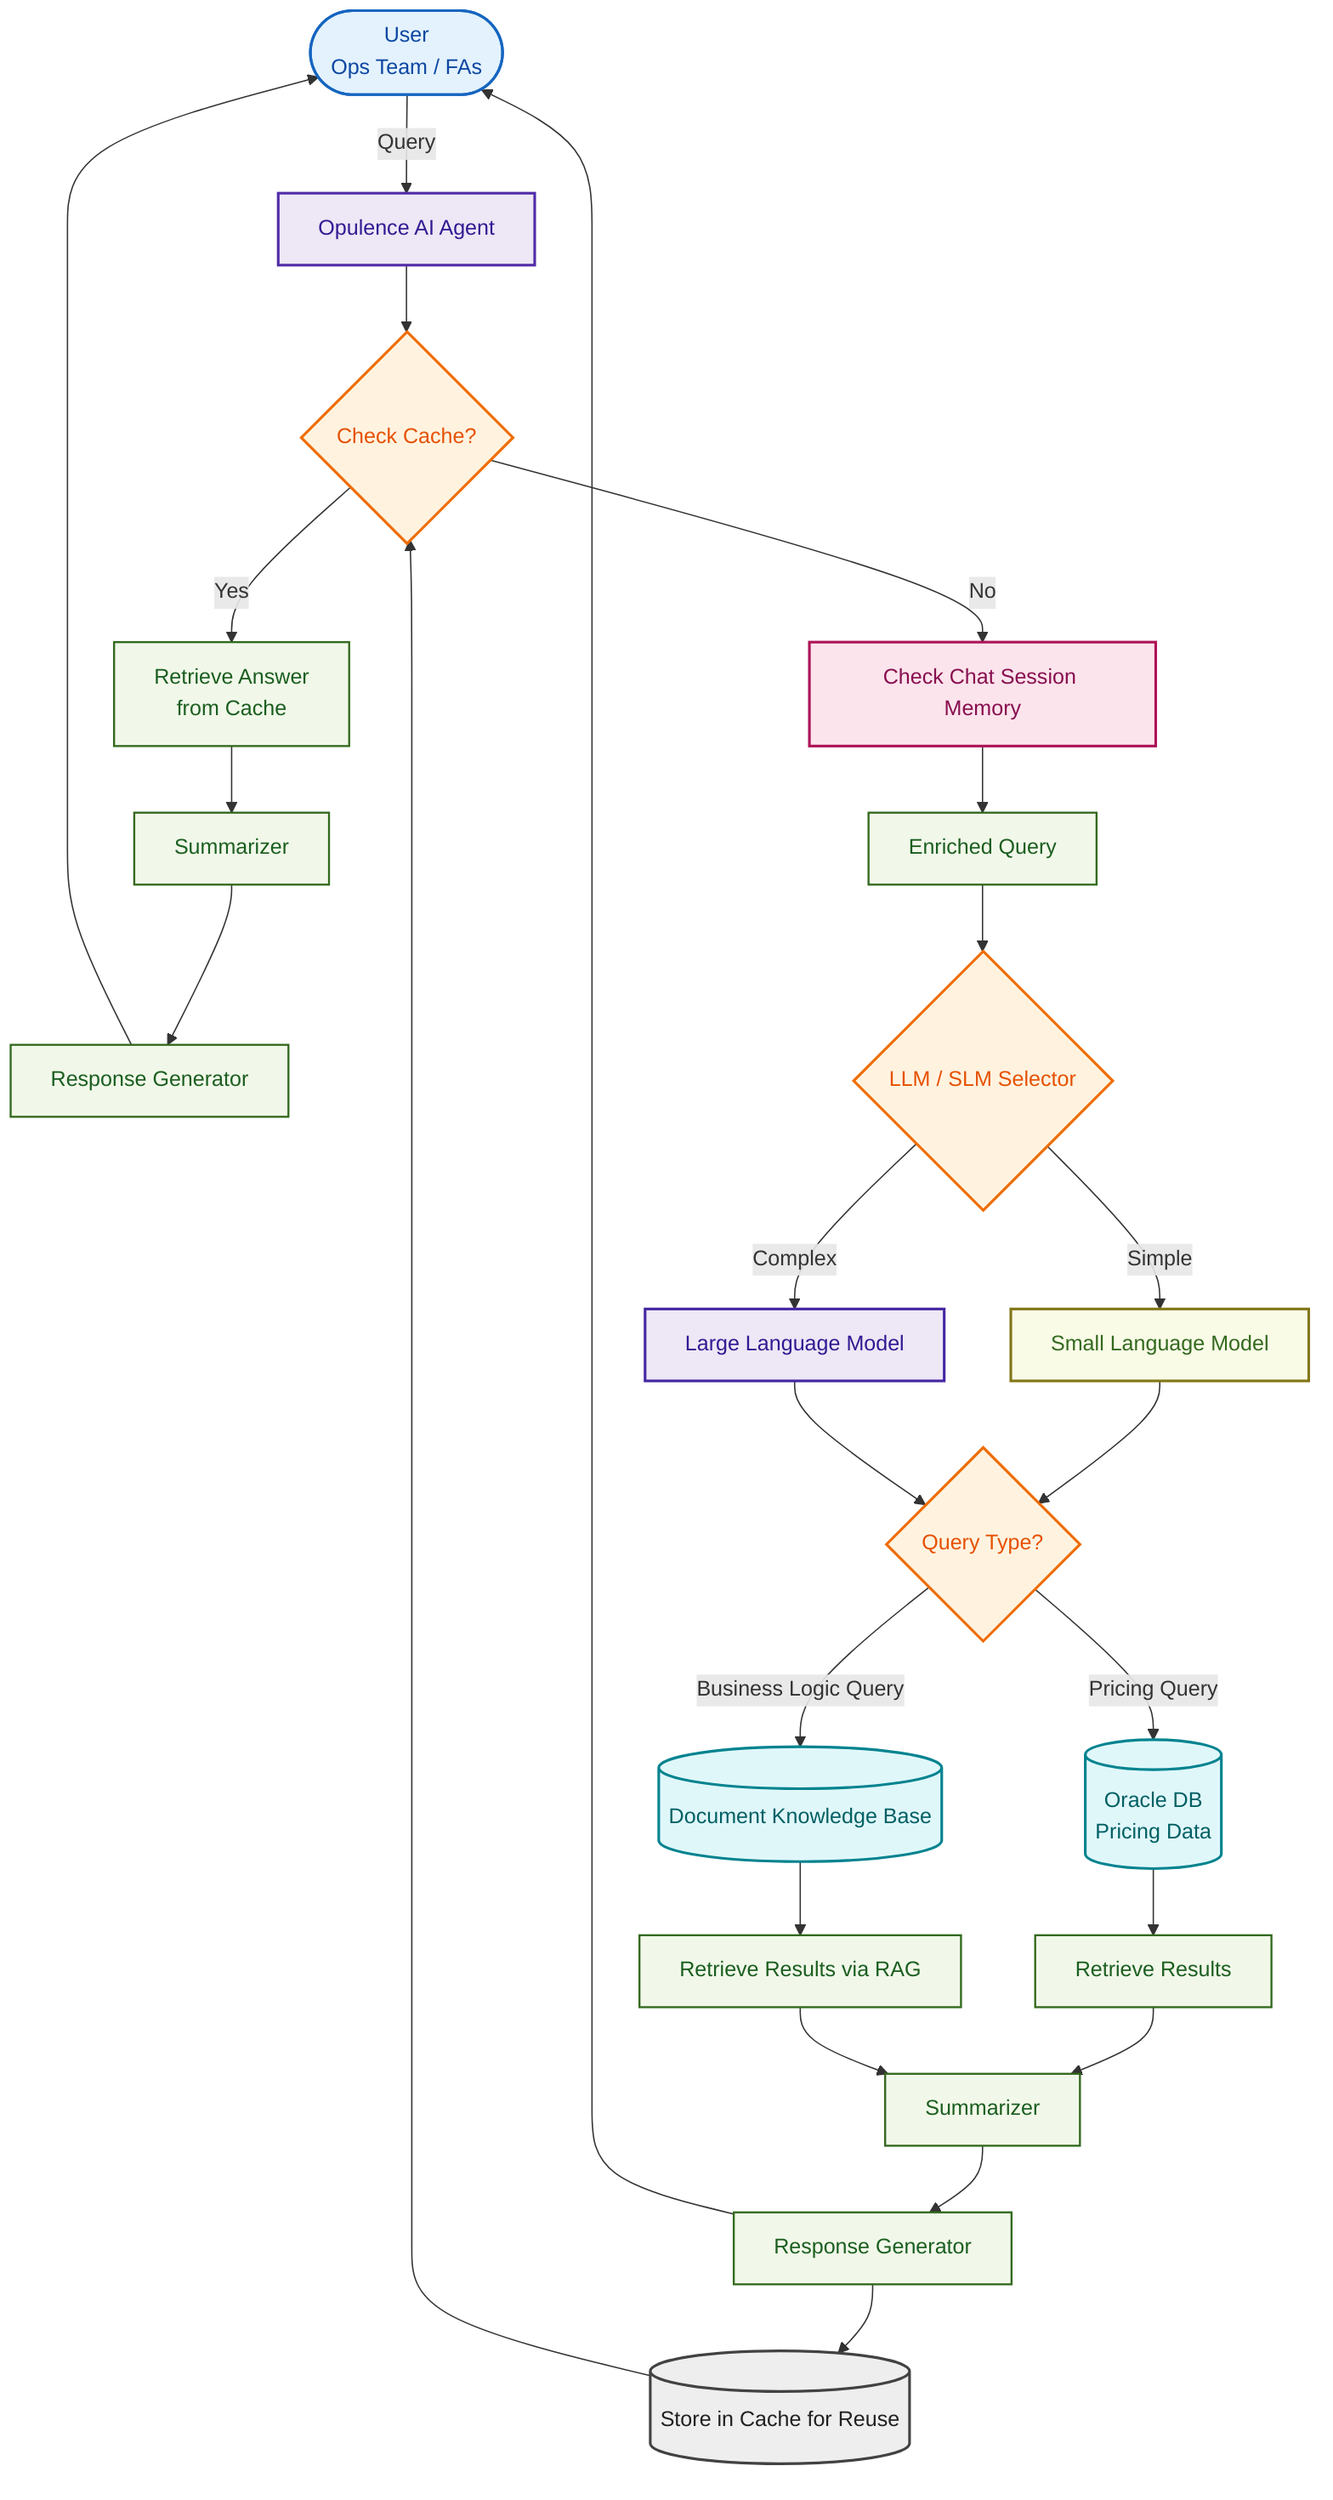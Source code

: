flowchart TD
    %% User
    U([User<br/>Ops Team / FAs]):::user -->|Query| A[Opulence AI Agent]:::agent

    %% Cache check
    A --> B{Check Cache?}:::decision
    B -->|Yes| C[Retrieve Answer<br/>from Cache]:::process
    C --> S[Summarizer]:::process
    S --> R[Response Generator]:::process
    R --> U

    %% Cache miss
    B -->|No| M[Check Chat Session Memory]:::memory
    M --> EN[Enriched Query]:::process

    %% Model selection
    EN --> SEL{LLM / SLM Selector}:::decision
    SEL -->|Simple| SLM[Small Language Model]:::slm
    SEL -->|Complex| LLM[Large Language Model]:::llm

    %% Routing
    SLM --> ROUTE{Query Type?}:::decision
    LLM --> ROUTE

    ROUTE -->|Pricing Query| DB[(Oracle DB<br/>Pricing Data)]:::database
    ROUTE -->|Business Logic Query| DOCS[(Document Knowledge Base)]:::database

    %% Retrieval
    DB --> RET[Retrieve Results]:::process
    DOCS --> RET2[Retrieve Results via RAG]:::process

    RET --> S2[Summarizer]:::process
    RET2 --> S2
    S2 --> R2[Response Generator]:::process
    R2 --> U

    %% Feedback Loop
    R2 --> CACHE[(Store in Cache for Reuse)]:::cache
    CACHE --> B

    %% Styles
    classDef user fill:#e3f2fd,stroke:#1565c0,stroke-width:2px,color:#0d47a1
    classDef agent fill:#ede7f6,stroke:#512da8,stroke-width:2px,color:#311b92
    classDef process fill:#f1f8e9,stroke:#33691e,stroke-width:1.5px,color:#1b5e20
    classDef decision fill:#fff3e0,stroke:#ef6c00,stroke-width:2px,color:#e65100
    classDef database fill:#e0f7fa,stroke:#00838f,stroke-width:2px,color:#006064
    classDef memory fill:#fce4ec,stroke:#ad1457,stroke-width:2px,color:#880e4f
    classDef cache fill:#eeeeee,stroke:#424242,stroke-width:2px,color:#212121
    classDef llm fill:#ede7f6,stroke:#4527a0,stroke-width:2px,color:#311b92
    classDef slm fill:#f9fbe7,stroke:#827717,stroke-width:2px,color:#33691e
